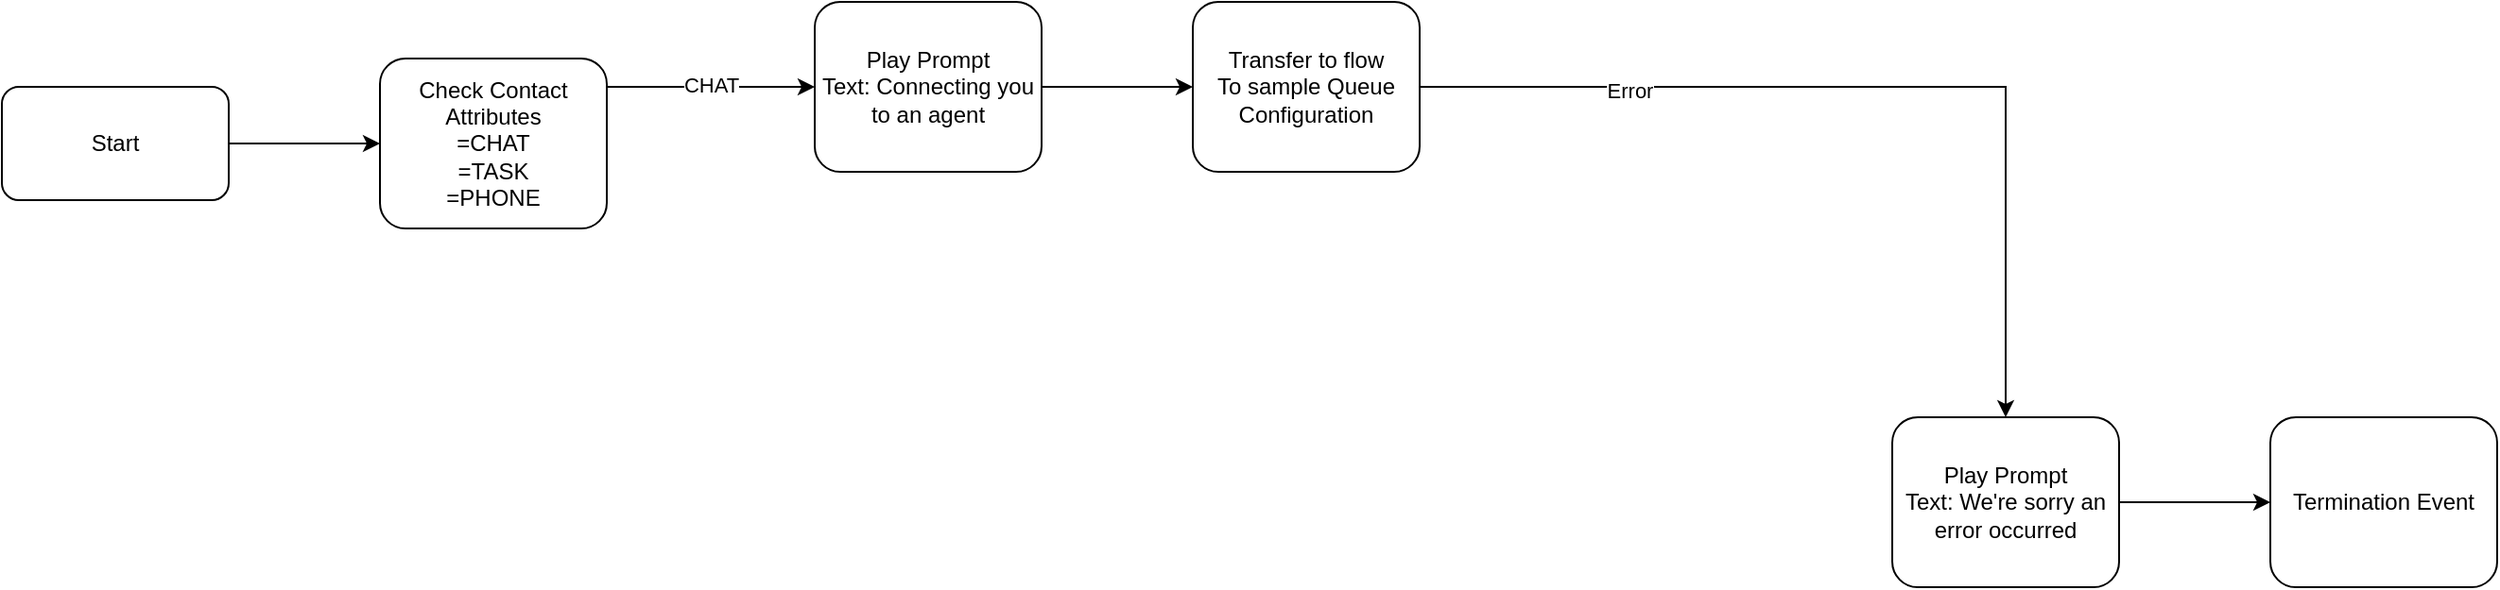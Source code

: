 <mxfile version="13.6.5">
    <diagram id="q0HR8SbnH_VmX8s1qChA" name="Page-1">
        <mxGraphModel dx="886" dy="384" grid="1" gridSize="10" guides="1" tooltips="1" connect="1" arrows="1" fold="1" page="1" pageScale="1" pageWidth="850" pageHeight="1100" math="0" shadow="0">
            <root>
                <mxCell id="0"/>
                <mxCell id="1" parent="0"/>
                <mxCell id="4" value="" style="edgeStyle=orthogonalEdgeStyle;rounded=0;orthogonalLoop=1;jettySize=auto;html=1;" edge="1" parent="1" source="2" target="3">
                    <mxGeometry relative="1" as="geometry"/>
                </mxCell>
                <mxCell id="2" value="Start" style="rounded=1;whiteSpace=wrap;html=1;" vertex="1" parent="1">
                    <mxGeometry x="40" y="55" width="120" height="60" as="geometry"/>
                </mxCell>
                <mxCell id="7" value="" style="edgeStyle=orthogonalEdgeStyle;rounded=0;orthogonalLoop=1;jettySize=auto;html=1;exitX=0.993;exitY=0.167;exitDx=0;exitDy=0;exitPerimeter=0;" edge="1" parent="1" source="3" target="6">
                    <mxGeometry relative="1" as="geometry"/>
                </mxCell>
                <mxCell id="8" value="CHAT" style="edgeLabel;html=1;align=center;verticalAlign=middle;resizable=0;points=[];" vertex="1" connectable="0" parent="7">
                    <mxGeometry x="0.002" y="1" relative="1" as="geometry">
                        <mxPoint as="offset"/>
                    </mxGeometry>
                </mxCell>
                <mxCell id="3" value="Check Contact Attributes&lt;br&gt;=CHAT&lt;br&gt;=TASK&lt;br&gt;=PHONE" style="rounded=1;whiteSpace=wrap;html=1;" vertex="1" parent="1">
                    <mxGeometry x="240" y="40" width="120" height="90" as="geometry"/>
                </mxCell>
                <mxCell id="10" value="" style="edgeStyle=orthogonalEdgeStyle;rounded=0;orthogonalLoop=1;jettySize=auto;html=1;" edge="1" parent="1" source="6" target="9">
                    <mxGeometry relative="1" as="geometry"/>
                </mxCell>
                <mxCell id="6" value="Play Prompt&lt;br&gt;Text: Connecting you to an agent" style="rounded=1;whiteSpace=wrap;html=1;" vertex="1" parent="1">
                    <mxGeometry x="470" y="10" width="120" height="90" as="geometry"/>
                </mxCell>
                <mxCell id="12" value="" style="edgeStyle=orthogonalEdgeStyle;rounded=0;orthogonalLoop=1;jettySize=auto;html=1;" edge="1" parent="1" source="9" target="11">
                    <mxGeometry relative="1" as="geometry"/>
                </mxCell>
                <mxCell id="13" value="Error" style="edgeLabel;html=1;align=center;verticalAlign=middle;resizable=0;points=[];" vertex="1" connectable="0" parent="12">
                    <mxGeometry x="-0.543" y="-2" relative="1" as="geometry">
                        <mxPoint as="offset"/>
                    </mxGeometry>
                </mxCell>
                <mxCell id="9" value="Transfer to flow&lt;br&gt;To sample Queue Configuration" style="rounded=1;whiteSpace=wrap;html=1;" vertex="1" parent="1">
                    <mxGeometry x="670" y="10" width="120" height="90" as="geometry"/>
                </mxCell>
                <mxCell id="15" value="" style="edgeStyle=orthogonalEdgeStyle;rounded=0;orthogonalLoop=1;jettySize=auto;html=1;" edge="1" parent="1" source="11" target="14">
                    <mxGeometry relative="1" as="geometry"/>
                </mxCell>
                <mxCell id="11" value="Play Prompt&lt;br&gt;Text: We're sorry an error occurred" style="rounded=1;whiteSpace=wrap;html=1;" vertex="1" parent="1">
                    <mxGeometry x="1040" y="230" width="120" height="90" as="geometry"/>
                </mxCell>
                <mxCell id="14" value="Termination Event" style="rounded=1;whiteSpace=wrap;html=1;" vertex="1" parent="1">
                    <mxGeometry x="1240" y="230" width="120" height="90" as="geometry"/>
                </mxCell>
            </root>
        </mxGraphModel>
    </diagram>
</mxfile>